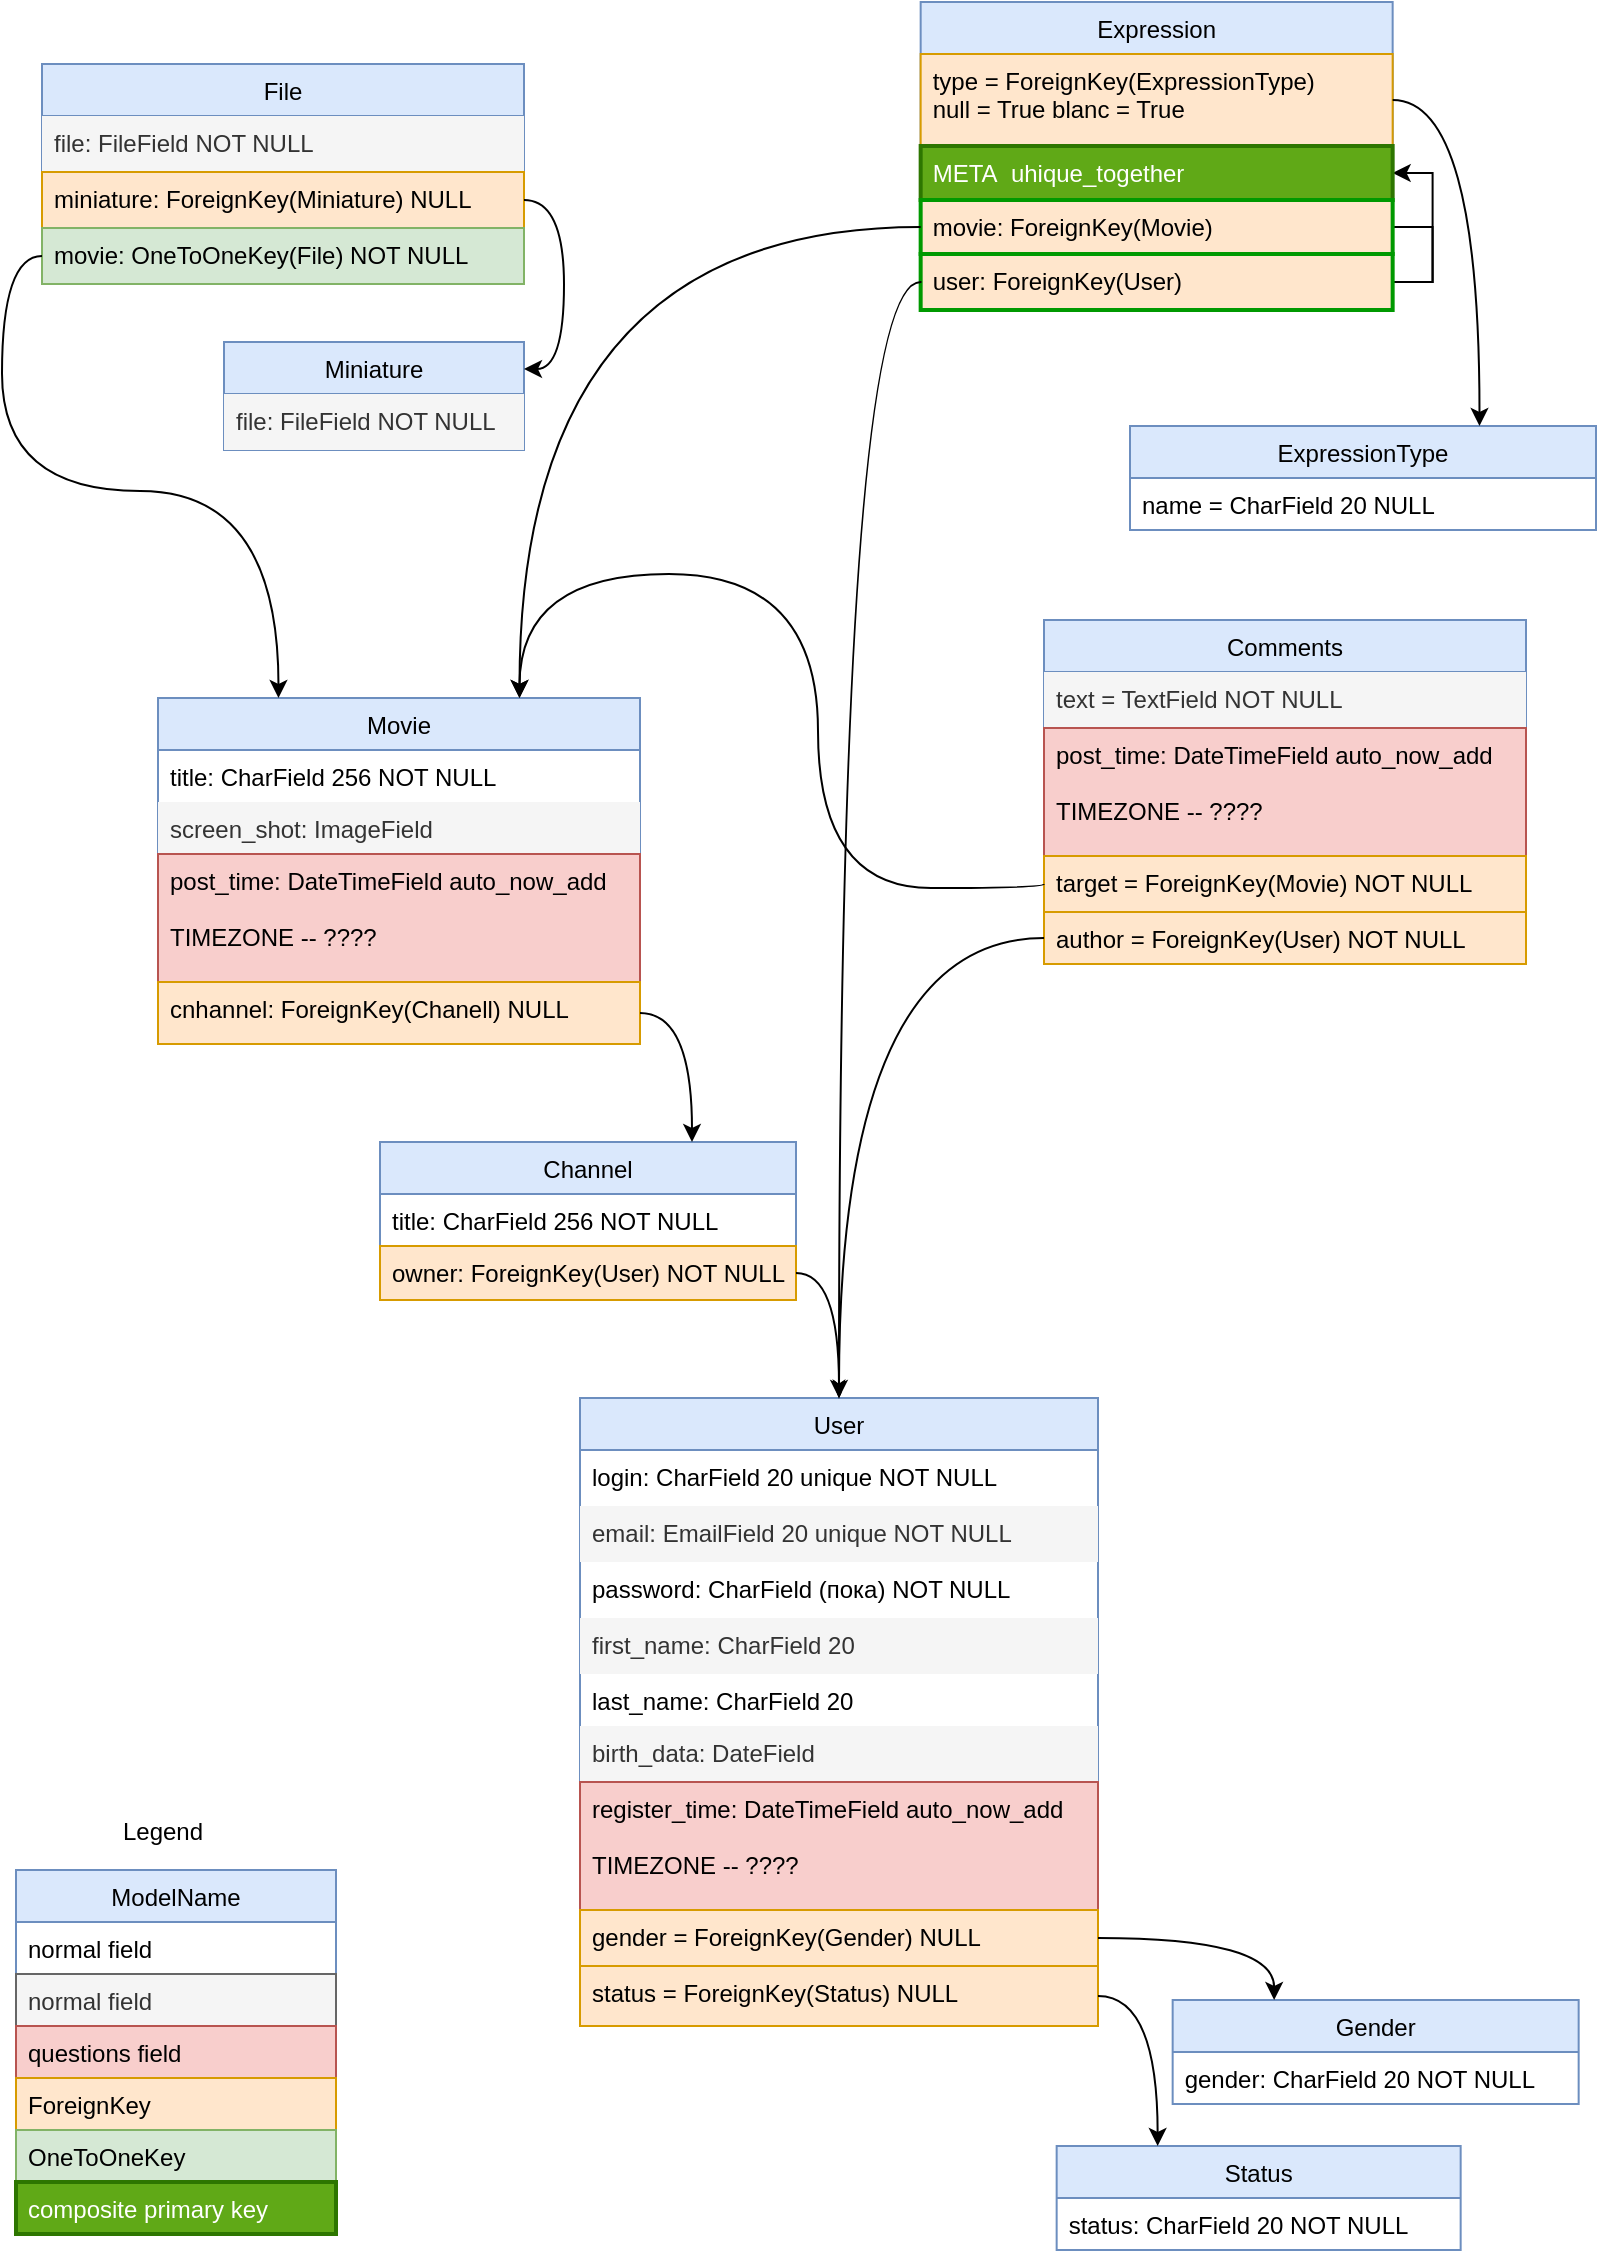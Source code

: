 <mxfile version="12.4.3" type="google" pages="1"><diagram name="Page-1" id="efa7a0a1-bf9b-a30e-e6df-94a7791c09e9"><mxGraphModel dx="1346" dy="849" grid="0" gridSize="10" guides="1" tooltips="1" connect="1" arrows="1" fold="1" page="1" pageScale="1" pageWidth="826" pageHeight="1169" background="#ffffff" math="0" shadow="0"><root><mxCell id="0"/><mxCell id="1" parent="0"/><mxCell id="Muh39IZWvStPcUnrVc85-25" value="User" style="swimlane;fontStyle=0;childLayout=stackLayout;horizontal=1;startSize=26;fillColor=#dae8fc;horizontalStack=0;resizeParent=1;resizeParentMax=0;resizeLast=0;collapsible=1;marginBottom=0;swimlaneFillColor=#ffffff;strokeColor=#6c8ebf;" parent="1" vertex="1"><mxGeometry x="301" y="733" width="259" height="314" as="geometry"><mxRectangle x="144" y="14" width="53" height="26" as="alternateBounds"/></mxGeometry></mxCell><mxCell id="Muh39IZWvStPcUnrVc85-26" value="login: CharField 20 unique NOT NULL" style="text;strokeColor=none;fillColor=none;align=left;verticalAlign=top;spacingLeft=4;spacingRight=4;overflow=hidden;rotatable=0;points=[[0,0.5],[1,0.5]];portConstraint=eastwest;" parent="Muh39IZWvStPcUnrVc85-25" vertex="1"><mxGeometry y="26" width="259" height="28" as="geometry"/></mxCell><mxCell id="Muh39IZWvStPcUnrVc85-27" value="email: EmailField 20 unique NOT NULL" style="text;align=left;verticalAlign=top;spacingLeft=4;spacingRight=4;overflow=hidden;rotatable=0;points=[[0,0.5],[1,0.5]];portConstraint=eastwest;fillColor=#f5f5f5;strokeColor=none;fontColor=#333333;" parent="Muh39IZWvStPcUnrVc85-25" vertex="1"><mxGeometry y="54" width="259" height="28" as="geometry"/></mxCell><mxCell id="Muh39IZWvStPcUnrVc85-31" value="password: CharField (пока) NOT NULL" style="text;align=left;verticalAlign=top;spacingLeft=4;spacingRight=4;overflow=hidden;rotatable=0;points=[[0,0.5],[1,0.5]];portConstraint=eastwest;" parent="Muh39IZWvStPcUnrVc85-25" vertex="1"><mxGeometry y="82" width="259" height="28" as="geometry"/></mxCell><mxCell id="Muh39IZWvStPcUnrVc85-33" value="first_name: CharField 20" style="text;align=left;verticalAlign=top;spacingLeft=4;spacingRight=4;overflow=hidden;rotatable=0;points=[[0,0.5],[1,0.5]];portConstraint=eastwest;fillColor=#f5f5f5;strokeColor=none;fontColor=#333333;" parent="Muh39IZWvStPcUnrVc85-25" vertex="1"><mxGeometry y="110" width="259" height="28" as="geometry"/></mxCell><mxCell id="Muh39IZWvStPcUnrVc85-28" value="last_name: CharField 20" style="text;strokeColor=none;fillColor=none;align=left;verticalAlign=top;spacingLeft=4;spacingRight=4;overflow=hidden;rotatable=0;points=[[0,0.5],[1,0.5]];portConstraint=eastwest;" parent="Muh39IZWvStPcUnrVc85-25" vertex="1"><mxGeometry y="138" width="259" height="26" as="geometry"/></mxCell><mxCell id="Muh39IZWvStPcUnrVc85-42" value="birth_data: DateField" style="text;align=left;verticalAlign=top;spacingLeft=4;spacingRight=4;overflow=hidden;rotatable=0;points=[[0,0.5],[1,0.5]];portConstraint=eastwest;fillColor=#f5f5f5;strokeColor=none;fontColor=#333333;" parent="Muh39IZWvStPcUnrVc85-25" vertex="1"><mxGeometry y="164" width="259" height="28" as="geometry"/></mxCell><mxCell id="Muh39IZWvStPcUnrVc85-45" value="register_time: DateTimeField auto_now_add&#10;&#10;TIMEZONE -- ????" style="text;strokeColor=#b85450;fillColor=#f8cecc;align=left;verticalAlign=top;spacingLeft=4;spacingRight=4;overflow=hidden;rotatable=0;points=[[0,0.5],[1,0.5]];portConstraint=eastwest;" parent="Muh39IZWvStPcUnrVc85-25" vertex="1"><mxGeometry y="192" width="259" height="64" as="geometry"/></mxCell><mxCell id="Muh39IZWvStPcUnrVc85-30" value="gender = ForeignKey(Gender) NULL" style="text;strokeColor=#d79b00;fillColor=#ffe6cc;align=left;verticalAlign=top;spacingLeft=4;spacingRight=4;overflow=hidden;rotatable=0;points=[[0,0.5],[1,0.5]];portConstraint=eastwest;" parent="Muh39IZWvStPcUnrVc85-25" vertex="1"><mxGeometry y="256" width="259" height="28" as="geometry"/></mxCell><mxCell id="Muh39IZWvStPcUnrVc85-44" value="status = ForeignKey(Status) NULL" style="text;strokeColor=#d79b00;fillColor=#ffe6cc;align=left;verticalAlign=top;spacingLeft=4;spacingRight=4;overflow=hidden;rotatable=0;points=[[0,0.5],[1,0.5]];portConstraint=eastwest;" parent="Muh39IZWvStPcUnrVc85-25" vertex="1"><mxGeometry y="284" width="259" height="30" as="geometry"/></mxCell><mxCell id="Muh39IZWvStPcUnrVc85-60" value="Status" style="swimlane;fontStyle=0;childLayout=stackLayout;horizontal=1;startSize=26;fillColor=#dae8fc;horizontalStack=0;resizeParent=1;resizeParentMax=0;resizeLast=0;collapsible=1;marginBottom=0;swimlaneFillColor=#ffffff;strokeColor=#6c8ebf;" parent="1" vertex="1"><mxGeometry x="539.33" y="1107" width="202" height="52" as="geometry"/></mxCell><mxCell id="Muh39IZWvStPcUnrVc85-71" value="status: CharField 20 NOT NULL&#10;&#10;" style="text;strokeColor=none;fillColor=none;align=left;verticalAlign=top;spacingLeft=4;spacingRight=4;overflow=hidden;rotatable=0;points=[[0,0.5],[1,0.5]];portConstraint=eastwest;" parent="Muh39IZWvStPcUnrVc85-60" vertex="1"><mxGeometry y="26" width="202" height="26" as="geometry"/></mxCell><mxCell id="Muh39IZWvStPcUnrVc85-73" value="Gender" style="swimlane;fontStyle=0;childLayout=stackLayout;horizontal=1;startSize=26;fillColor=#dae8fc;horizontalStack=0;resizeParent=1;resizeParentMax=0;resizeLast=0;collapsible=1;marginBottom=0;swimlaneFillColor=#ffffff;strokeColor=#6c8ebf;" parent="1" vertex="1"><mxGeometry x="597.33" y="1034" width="203" height="52" as="geometry"/></mxCell><mxCell id="Muh39IZWvStPcUnrVc85-74" value="gender: CharField 20 NOT NULL" style="text;strokeColor=none;fillColor=none;align=left;verticalAlign=top;spacingLeft=4;spacingRight=4;overflow=hidden;rotatable=0;points=[[0,0.5],[1,0.5]];portConstraint=eastwest;" parent="Muh39IZWvStPcUnrVc85-73" vertex="1"><mxGeometry y="26" width="203" height="26" as="geometry"/></mxCell><mxCell id="Muh39IZWvStPcUnrVc85-76" style="edgeStyle=orthogonalEdgeStyle;orthogonalLoop=1;jettySize=auto;html=1;exitX=1;exitY=0.5;exitDx=0;exitDy=0;entryX=0.25;entryY=0;entryDx=0;entryDy=0;curved=1;" parent="1" source="Muh39IZWvStPcUnrVc85-44" target="Muh39IZWvStPcUnrVc85-60" edge="1"><mxGeometry relative="1" as="geometry"/></mxCell><mxCell id="Muh39IZWvStPcUnrVc85-78" value="Channel" style="swimlane;fontStyle=0;childLayout=stackLayout;horizontal=1;startSize=26;fillColor=#dae8fc;horizontalStack=0;resizeParent=1;resizeParentMax=0;resizeLast=0;collapsible=1;marginBottom=0;swimlaneFillColor=#ffffff;strokeColor=#6c8ebf;" parent="1" vertex="1"><mxGeometry x="201" y="605" width="208" height="79" as="geometry"/></mxCell><mxCell id="Muh39IZWvStPcUnrVc85-79" value="title: CharField 256 NOT NULL" style="text;strokeColor=none;fillColor=none;align=left;verticalAlign=top;spacingLeft=4;spacingRight=4;overflow=hidden;rotatable=0;points=[[0,0.5],[1,0.5]];portConstraint=eastwest;" parent="Muh39IZWvStPcUnrVc85-78" vertex="1"><mxGeometry y="26" width="208" height="26" as="geometry"/></mxCell><mxCell id="Muh39IZWvStPcUnrVc85-80" value="owner: ForeignKey(User) NOT NULL&#10;" style="text;align=left;verticalAlign=top;spacingLeft=4;spacingRight=4;overflow=hidden;rotatable=0;points=[[0,0.5],[1,0.5]];portConstraint=eastwest;fillColor=#ffe6cc;strokeColor=#d79b00;" parent="Muh39IZWvStPcUnrVc85-78" vertex="1"><mxGeometry y="52" width="208" height="27" as="geometry"/></mxCell><mxCell id="Muh39IZWvStPcUnrVc85-87" style="edgeStyle=orthogonalEdgeStyle;orthogonalLoop=1;jettySize=auto;html=1;exitX=1;exitY=0.5;exitDx=0;exitDy=0;entryX=0.25;entryY=0;entryDx=0;entryDy=0;curved=1;" parent="1" source="Muh39IZWvStPcUnrVc85-30" target="Muh39IZWvStPcUnrVc85-73" edge="1"><mxGeometry relative="1" as="geometry"/></mxCell><mxCell id="Muh39IZWvStPcUnrVc85-101" value="Expression" style="swimlane;fontStyle=0;childLayout=stackLayout;horizontal=1;startSize=26;fillColor=#dae8fc;horizontalStack=0;resizeParent=1;resizeParentMax=0;resizeLast=0;collapsible=1;marginBottom=0;swimlaneFillColor=#ffffff;strokeColor=#6c8ebf;" parent="1" vertex="1"><mxGeometry x="471.33" y="35" width="236" height="154" as="geometry"/></mxCell><mxCell id="O-94xL5jg43qd90-9UKw-4" value="type = ForeignKey(ExpressionType)&#10;null = True blanc = True" style="text;align=left;verticalAlign=top;spacingLeft=4;spacingRight=4;overflow=hidden;rotatable=0;points=[[0,0.5],[1,0.5]];portConstraint=eastwest;fillColor=#ffe6cc;strokeColor=#d79b00;" parent="Muh39IZWvStPcUnrVc85-101" vertex="1"><mxGeometry y="26" width="236" height="46" as="geometry"/></mxCell><mxCell id="O-94xL5jg43qd90-9UKw-5" style="edgeStyle=orthogonalEdgeStyle;rounded=0;orthogonalLoop=1;jettySize=auto;html=1;exitX=1;exitY=0.5;exitDx=0;exitDy=0;entryX=1;entryY=0.5;entryDx=0;entryDy=0;startArrow=classic;startFill=1;endArrow=none;endFill=0;" parent="Muh39IZWvStPcUnrVc85-101" source="Muh39IZWvStPcUnrVc85-107" target="Muh39IZWvStPcUnrVc85-103" edge="1"><mxGeometry relative="1" as="geometry"/></mxCell><mxCell id="Muh39IZWvStPcUnrVc85-107" value="META  uhique_together&#10;" style="text;align=left;verticalAlign=top;spacingLeft=4;spacingRight=4;overflow=hidden;rotatable=0;points=[[0,0.5],[1,0.5]];portConstraint=eastwest;fillColor=#60a917;strokeColor=#2D7600;fontColor=#ffffff;strokeWidth=2;" parent="Muh39IZWvStPcUnrVc85-101" vertex="1"><mxGeometry y="72" width="236" height="27" as="geometry"/></mxCell><mxCell id="O-94xL5jg43qd90-9UKw-6" style="edgeStyle=orthogonalEdgeStyle;rounded=0;orthogonalLoop=1;jettySize=auto;html=1;exitX=1;exitY=0.5;exitDx=0;exitDy=0;endArrow=none;endFill=0;" parent="Muh39IZWvStPcUnrVc85-101" source="Muh39IZWvStPcUnrVc85-104" target="Muh39IZWvStPcUnrVc85-103" edge="1"><mxGeometry relative="1" as="geometry"/></mxCell><mxCell id="Muh39IZWvStPcUnrVc85-104" value="movie: ForeignKey(Movie) &#10;" style="text;align=left;verticalAlign=top;spacingLeft=4;spacingRight=4;overflow=hidden;rotatable=0;points=[[0,0.5],[1,0.5]];portConstraint=eastwest;fillColor=#ffe6cc;strokeColor=#009900;strokeWidth=2;" parent="Muh39IZWvStPcUnrVc85-101" vertex="1"><mxGeometry y="99" width="236" height="27" as="geometry"/></mxCell><mxCell id="Muh39IZWvStPcUnrVc85-103" value="user: ForeignKey(User) &#10;" style="text;align=left;verticalAlign=top;spacingLeft=4;spacingRight=4;overflow=hidden;rotatable=0;points=[[0,0.5],[1,0.5]];portConstraint=eastwest;fillColor=#ffe6cc;strokeColor=#009900;imageAspect=1;strokeWidth=2;" parent="Muh39IZWvStPcUnrVc85-101" vertex="1"><mxGeometry y="126" width="236" height="28" as="geometry"/></mxCell><mxCell id="Muh39IZWvStPcUnrVc85-111" value="Comments" style="swimlane;fontStyle=0;childLayout=stackLayout;horizontal=1;startSize=26;fillColor=#dae8fc;horizontalStack=0;resizeParent=1;resizeParentMax=0;resizeLast=0;collapsible=1;marginBottom=0;swimlaneFillColor=#ffffff;strokeColor=#6c8ebf;comic=0;" parent="1" vertex="1"><mxGeometry x="533" y="344" width="241" height="172" as="geometry"/></mxCell><mxCell id="Muh39IZWvStPcUnrVc85-113" value="text = TextField NOT NULL" style="text;align=left;verticalAlign=top;spacingLeft=4;spacingRight=4;overflow=hidden;rotatable=0;points=[[0,0.5],[1,0.5]];portConstraint=eastwest;fillColor=#f5f5f5;strokeColor=none;fontColor=#333333;" parent="Muh39IZWvStPcUnrVc85-111" vertex="1"><mxGeometry y="26" width="241" height="28" as="geometry"/></mxCell><mxCell id="Muh39IZWvStPcUnrVc85-119" value="post_time: DateTimeField auto_now_add&#10;&#10;TIMEZONE -- ????" style="text;strokeColor=#b85450;fillColor=#f8cecc;align=left;verticalAlign=top;spacingLeft=4;spacingRight=4;overflow=hidden;rotatable=0;points=[[0,0.5],[1,0.5]];portConstraint=eastwest;" parent="Muh39IZWvStPcUnrVc85-111" vertex="1"><mxGeometry y="54" width="241" height="64" as="geometry"/></mxCell><mxCell id="Muh39IZWvStPcUnrVc85-117" value="target = ForeignKey(Movie) NOT NULL" style="text;align=left;verticalAlign=top;spacingLeft=4;spacingRight=4;overflow=hidden;rotatable=0;points=[[0,0.5],[1,0.5]];portConstraint=eastwest;fillColor=#ffe6cc;strokeColor=#d79b00;" parent="Muh39IZWvStPcUnrVc85-111" vertex="1"><mxGeometry y="118" width="241" height="28" as="geometry"/></mxCell><mxCell id="Muh39IZWvStPcUnrVc85-112" value="author = ForeignKey(User) NOT NULL" style="text;strokeColor=#d79b00;fillColor=#ffe6cc;align=left;verticalAlign=top;spacingLeft=4;spacingRight=4;overflow=hidden;rotatable=0;points=[[0,0.5],[1,0.5]];portConstraint=eastwest;" parent="Muh39IZWvStPcUnrVc85-111" vertex="1"><mxGeometry y="146" width="241" height="26" as="geometry"/></mxCell><mxCell id="Muh39IZWvStPcUnrVc85-114" style="edgeStyle=orthogonalEdgeStyle;orthogonalLoop=1;jettySize=auto;html=1;exitX=0;exitY=0.5;exitDx=0;exitDy=0;endArrow=classicThin;endFill=1;curved=1;entryX=0.5;entryY=0;entryDx=0;entryDy=0;" parent="1" source="Muh39IZWvStPcUnrVc85-112" target="Muh39IZWvStPcUnrVc85-25" edge="1"><mxGeometry relative="1" as="geometry"><mxPoint x="448.33" y="540" as="targetPoint"/></mxGeometry></mxCell><mxCell id="Muh39IZWvStPcUnrVc85-123" style="edgeStyle=orthogonalEdgeStyle;comic=1;orthogonalLoop=1;jettySize=auto;html=1;exitX=0;exitY=0.5;exitDx=0;exitDy=0;entryX=0.5;entryY=0;entryDx=0;entryDy=0;endArrow=classicThin;endFill=1;curved=1;" parent="1" source="Muh39IZWvStPcUnrVc85-103" target="Muh39IZWvStPcUnrVc85-25" edge="1"><mxGeometry relative="1" as="geometry"/></mxCell><mxCell id="O-94xL5jg43qd90-9UKw-1" value="ExpressionType" style="swimlane;fontStyle=0;childLayout=stackLayout;horizontal=1;startSize=26;fillColor=#dae8fc;horizontalStack=0;resizeParent=1;resizeParentMax=0;resizeLast=0;collapsible=1;marginBottom=0;swimlaneFillColor=#ffffff;strokeColor=#6c8ebf;" parent="1" vertex="1"><mxGeometry x="576" y="247" width="233" height="52" as="geometry"/></mxCell><mxCell id="O-94xL5jg43qd90-9UKw-2" value="name = CharField 20 NULL" style="text;strokeColor=none;fillColor=none;align=left;verticalAlign=top;spacingLeft=4;spacingRight=4;overflow=hidden;rotatable=0;points=[[0,0.5],[1,0.5]];portConstraint=eastwest;" parent="O-94xL5jg43qd90-9UKw-1" vertex="1"><mxGeometry y="26" width="233" height="26" as="geometry"/></mxCell><mxCell id="iUBHFyqS9WwkDSJGgiai-1" style="edgeStyle=orthogonalEdgeStyle;orthogonalLoop=1;jettySize=auto;html=1;exitX=1;exitY=0.5;exitDx=0;exitDy=0;entryX=0.5;entryY=0;entryDx=0;entryDy=0;curved=1;" edge="1" parent="1" source="Muh39IZWvStPcUnrVc85-80" target="Muh39IZWvStPcUnrVc85-25"><mxGeometry relative="1" as="geometry"/></mxCell><mxCell id="iUBHFyqS9WwkDSJGgiai-11" value="ModelName" style="swimlane;fontStyle=0;childLayout=stackLayout;horizontal=1;startSize=26;fillColor=#dae8fc;horizontalStack=0;resizeParent=1;resizeParentMax=0;resizeLast=0;collapsible=1;marginBottom=0;strokeColor=#6c8ebf;" vertex="1" parent="1"><mxGeometry x="19" y="969" width="160" height="182" as="geometry"/></mxCell><mxCell id="iUBHFyqS9WwkDSJGgiai-14" value="normal field" style="text;align=left;verticalAlign=top;spacingLeft=4;spacingRight=4;overflow=hidden;rotatable=0;points=[[0,0.5],[1,0.5]];portConstraint=eastwest;" vertex="1" parent="iUBHFyqS9WwkDSJGgiai-11"><mxGeometry y="26" width="160" height="26" as="geometry"/></mxCell><mxCell id="iUBHFyqS9WwkDSJGgiai-13" value="normal field" style="text;strokeColor=#666666;fillColor=#f5f5f5;align=left;verticalAlign=top;spacingLeft=4;spacingRight=4;overflow=hidden;rotatable=0;points=[[0,0.5],[1,0.5]];portConstraint=eastwest;fontColor=#333333;" vertex="1" parent="iUBHFyqS9WwkDSJGgiai-11"><mxGeometry y="52" width="160" height="26" as="geometry"/></mxCell><mxCell id="iUBHFyqS9WwkDSJGgiai-16" value="questions field" style="text;strokeColor=#b85450;fillColor=#f8cecc;align=left;verticalAlign=top;spacingLeft=4;spacingRight=4;overflow=hidden;rotatable=0;points=[[0,0.5],[1,0.5]];portConstraint=eastwest;" vertex="1" parent="iUBHFyqS9WwkDSJGgiai-11"><mxGeometry y="78" width="160" height="26" as="geometry"/></mxCell><mxCell id="iUBHFyqS9WwkDSJGgiai-12" value="ForeignKey" style="text;strokeColor=#d79b00;fillColor=#ffe6cc;align=left;verticalAlign=top;spacingLeft=4;spacingRight=4;overflow=hidden;rotatable=0;points=[[0,0.5],[1,0.5]];portConstraint=eastwest;" vertex="1" parent="iUBHFyqS9WwkDSJGgiai-11"><mxGeometry y="104" width="160" height="26" as="geometry"/></mxCell><mxCell id="kamuoiq7rC8j1u_bAQTS-10" value="OneToOneKey" style="text;strokeColor=#82b366;fillColor=#d5e8d4;align=left;verticalAlign=top;spacingLeft=4;spacingRight=4;overflow=hidden;rotatable=0;points=[[0,0.5],[1,0.5]];portConstraint=eastwest;" vertex="1" parent="iUBHFyqS9WwkDSJGgiai-11"><mxGeometry y="130" width="160" height="26" as="geometry"/></mxCell><mxCell id="iUBHFyqS9WwkDSJGgiai-17" value="composite primary key" style="text;strokeColor=#2D7600;fillColor=#60a917;align=left;verticalAlign=top;spacingLeft=4;spacingRight=4;overflow=hidden;rotatable=0;points=[[0,0.5],[1,0.5]];portConstraint=eastwest;fontColor=#ffffff;strokeWidth=2;" vertex="1" parent="iUBHFyqS9WwkDSJGgiai-11"><mxGeometry y="156" width="160" height="26" as="geometry"/></mxCell><mxCell id="iUBHFyqS9WwkDSJGgiai-15" value="Legend" style="text;html=1;align=center;verticalAlign=middle;resizable=0;points=[];;autosize=1;direction=south;" vertex="1" parent="1"><mxGeometry x="83" y="925" width="18" height="50" as="geometry"/></mxCell><mxCell id="kamuoiq7rC8j1u_bAQTS-3" value="Miniature" style="swimlane;fontStyle=0;childLayout=stackLayout;horizontal=1;startSize=26;fillColor=#dae8fc;horizontalStack=0;resizeParent=1;resizeParentMax=0;resizeLast=0;collapsible=1;marginBottom=0;swimlaneFillColor=#ffffff;strokeColor=#6c8ebf;" vertex="1" parent="1"><mxGeometry x="123" y="205" width="150" height="54" as="geometry"/></mxCell><mxCell id="kamuoiq7rC8j1u_bAQTS-4" value="file: FileField NOT NULL" style="text;align=left;verticalAlign=top;spacingLeft=4;spacingRight=4;overflow=hidden;rotatable=0;points=[[0,0.5],[1,0.5]];portConstraint=eastwest;fillColor=#f5f5f5;strokeColor=none;fontColor=#333333;" vertex="1" parent="kamuoiq7rC8j1u_bAQTS-3"><mxGeometry y="26" width="150" height="28" as="geometry"/></mxCell><mxCell id="Muh39IZWvStPcUnrVc85-90" value="Movie" style="swimlane;fontStyle=0;childLayout=stackLayout;horizontal=1;startSize=26;fillColor=#dae8fc;horizontalStack=0;resizeParent=1;resizeParentMax=0;resizeLast=0;collapsible=1;marginBottom=0;swimlaneFillColor=#ffffff;strokeColor=#6c8ebf;" parent="1" vertex="1"><mxGeometry x="90" y="383" width="241" height="173" as="geometry"/></mxCell><mxCell id="Muh39IZWvStPcUnrVc85-91" value="title: CharField 256 NOT NULL" style="text;strokeColor=none;fillColor=none;align=left;verticalAlign=top;spacingLeft=4;spacingRight=4;overflow=hidden;rotatable=0;points=[[0,0.5],[1,0.5]];portConstraint=eastwest;" parent="Muh39IZWvStPcUnrVc85-90" vertex="1"><mxGeometry y="26" width="241" height="26" as="geometry"/></mxCell><mxCell id="Muh39IZWvStPcUnrVc85-93" value="screen_shot: ImageField" style="text;strokeColor=none;fillColor=#f5f5f5;align=left;verticalAlign=top;spacingLeft=4;spacingRight=4;overflow=hidden;rotatable=0;points=[[0,0.5],[1,0.5]];portConstraint=eastwest;fontColor=#333333;" parent="Muh39IZWvStPcUnrVc85-90" vertex="1"><mxGeometry y="52" width="241" height="26" as="geometry"/></mxCell><mxCell id="Muh39IZWvStPcUnrVc85-95" value="post_time: DateTimeField auto_now_add&#10;&#10;TIMEZONE -- ????" style="text;strokeColor=#b85450;fillColor=#f8cecc;align=left;verticalAlign=top;spacingLeft=4;spacingRight=4;overflow=hidden;rotatable=0;points=[[0,0.5],[1,0.5]];portConstraint=eastwest;" parent="Muh39IZWvStPcUnrVc85-90" vertex="1"><mxGeometry y="78" width="241" height="64" as="geometry"/></mxCell><mxCell id="Muh39IZWvStPcUnrVc85-96" value="cnhannel: ForeignKey(Chanell) NULL" style="text;strokeColor=#d79b00;fillColor=#ffe6cc;align=left;verticalAlign=top;spacingLeft=4;spacingRight=4;overflow=hidden;rotatable=0;points=[[0,0.5],[1,0.5]];portConstraint=eastwest;" parent="Muh39IZWvStPcUnrVc85-90" vertex="1"><mxGeometry y="142" width="241" height="31" as="geometry"/></mxCell><mxCell id="O-94xL5jg43qd90-9UKw-11" style="edgeStyle=orthogonalEdgeStyle;curved=1;orthogonalLoop=1;jettySize=auto;html=1;exitX=1;exitY=0.5;exitDx=0;exitDy=0;entryX=0.75;entryY=0;entryDx=0;entryDy=0;startArrow=none;startFill=0;endArrow=classic;endFill=1;" edge="1" parent="1" source="Muh39IZWvStPcUnrVc85-96" target="Muh39IZWvStPcUnrVc85-78"><mxGeometry relative="1" as="geometry"/></mxCell><mxCell id="O-94xL5jg43qd90-9UKw-13" style="edgeStyle=orthogonalEdgeStyle;curved=1;orthogonalLoop=1;jettySize=auto;html=1;exitX=0;exitY=0.5;exitDx=0;exitDy=0;entryX=0.75;entryY=0;entryDx=0;entryDy=0;startArrow=none;startFill=0;endArrow=classic;endFill=1;" edge="1" parent="1" source="Muh39IZWvStPcUnrVc85-104" target="Muh39IZWvStPcUnrVc85-90"><mxGeometry relative="1" as="geometry"/></mxCell><mxCell id="iUBHFyqS9WwkDSJGgiai-6" value="File" style="swimlane;fontStyle=0;childLayout=stackLayout;horizontal=1;startSize=26;fillColor=#dae8fc;horizontalStack=0;resizeParent=1;resizeParentMax=0;resizeLast=0;collapsible=1;marginBottom=0;swimlaneFillColor=#ffffff;strokeColor=#6c8ebf;" vertex="1" parent="1"><mxGeometry x="32" y="66" width="241" height="110" as="geometry"/></mxCell><mxCell id="Muh39IZWvStPcUnrVc85-92" value="file: FileField NOT NULL" style="text;align=left;verticalAlign=top;spacingLeft=4;spacingRight=4;overflow=hidden;rotatable=0;points=[[0,0.5],[1,0.5]];portConstraint=eastwest;fillColor=#f5f5f5;strokeColor=none;fontColor=#333333;" parent="iUBHFyqS9WwkDSJGgiai-6" vertex="1"><mxGeometry y="26" width="241" height="28" as="geometry"/></mxCell><mxCell id="kamuoiq7rC8j1u_bAQTS-2" value="miniature: ForeignKey(Miniature) NULL" style="text;align=left;verticalAlign=top;spacingLeft=4;spacingRight=4;overflow=hidden;rotatable=0;points=[[0,0.5],[1,0.5]];portConstraint=eastwest;fillColor=#ffe6cc;strokeColor=#d79b00;" vertex="1" parent="iUBHFyqS9WwkDSJGgiai-6"><mxGeometry y="54" width="241" height="28" as="geometry"/></mxCell><mxCell id="iUBHFyqS9WwkDSJGgiai-9" value="movie: OneToOneKey(File) NOT NULL" style="text;align=left;verticalAlign=top;spacingLeft=4;spacingRight=4;overflow=hidden;rotatable=0;points=[[0,0.5],[1,0.5]];portConstraint=eastwest;fillColor=#d5e8d4;strokeColor=#82b366;" vertex="1" parent="iUBHFyqS9WwkDSJGgiai-6"><mxGeometry y="82" width="241" height="28" as="geometry"/></mxCell><mxCell id="kamuoiq7rC8j1u_bAQTS-15" style="edgeStyle=orthogonalEdgeStyle;curved=1;orthogonalLoop=1;jettySize=auto;html=1;exitX=1;exitY=0.5;exitDx=0;exitDy=0;entryX=0.75;entryY=0;entryDx=0;entryDy=0;" edge="1" parent="1" source="O-94xL5jg43qd90-9UKw-4" target="O-94xL5jg43qd90-9UKw-1"><mxGeometry relative="1" as="geometry"/></mxCell><mxCell id="kamuoiq7rC8j1u_bAQTS-19" style="edgeStyle=orthogonalEdgeStyle;curved=1;orthogonalLoop=1;jettySize=auto;html=1;exitX=1;exitY=0.5;exitDx=0;exitDy=0;entryX=1;entryY=0.25;entryDx=0;entryDy=0;" edge="1" parent="1" source="kamuoiq7rC8j1u_bAQTS-2" target="kamuoiq7rC8j1u_bAQTS-3"><mxGeometry relative="1" as="geometry"/></mxCell><mxCell id="kamuoiq7rC8j1u_bAQTS-20" style="edgeStyle=orthogonalEdgeStyle;curved=1;orthogonalLoop=1;jettySize=auto;html=1;exitX=0;exitY=0.5;exitDx=0;exitDy=0;entryX=0.25;entryY=0;entryDx=0;entryDy=0;" edge="1" parent="1" source="iUBHFyqS9WwkDSJGgiai-9" target="Muh39IZWvStPcUnrVc85-90"><mxGeometry relative="1" as="geometry"/></mxCell><mxCell id="kamuoiq7rC8j1u_bAQTS-25" style="edgeStyle=orthogonalEdgeStyle;curved=1;orthogonalLoop=1;jettySize=auto;html=1;exitX=0;exitY=0.5;exitDx=0;exitDy=0;entryX=0.75;entryY=0;entryDx=0;entryDy=0;" edge="1" parent="1" source="Muh39IZWvStPcUnrVc85-117" target="Muh39IZWvStPcUnrVc85-90"><mxGeometry relative="1" as="geometry"><Array as="points"><mxPoint x="533" y="478"/><mxPoint x="420" y="478"/><mxPoint x="420" y="321"/><mxPoint x="271" y="321"/></Array></mxGeometry></mxCell></root></mxGraphModel></diagram></mxfile>
